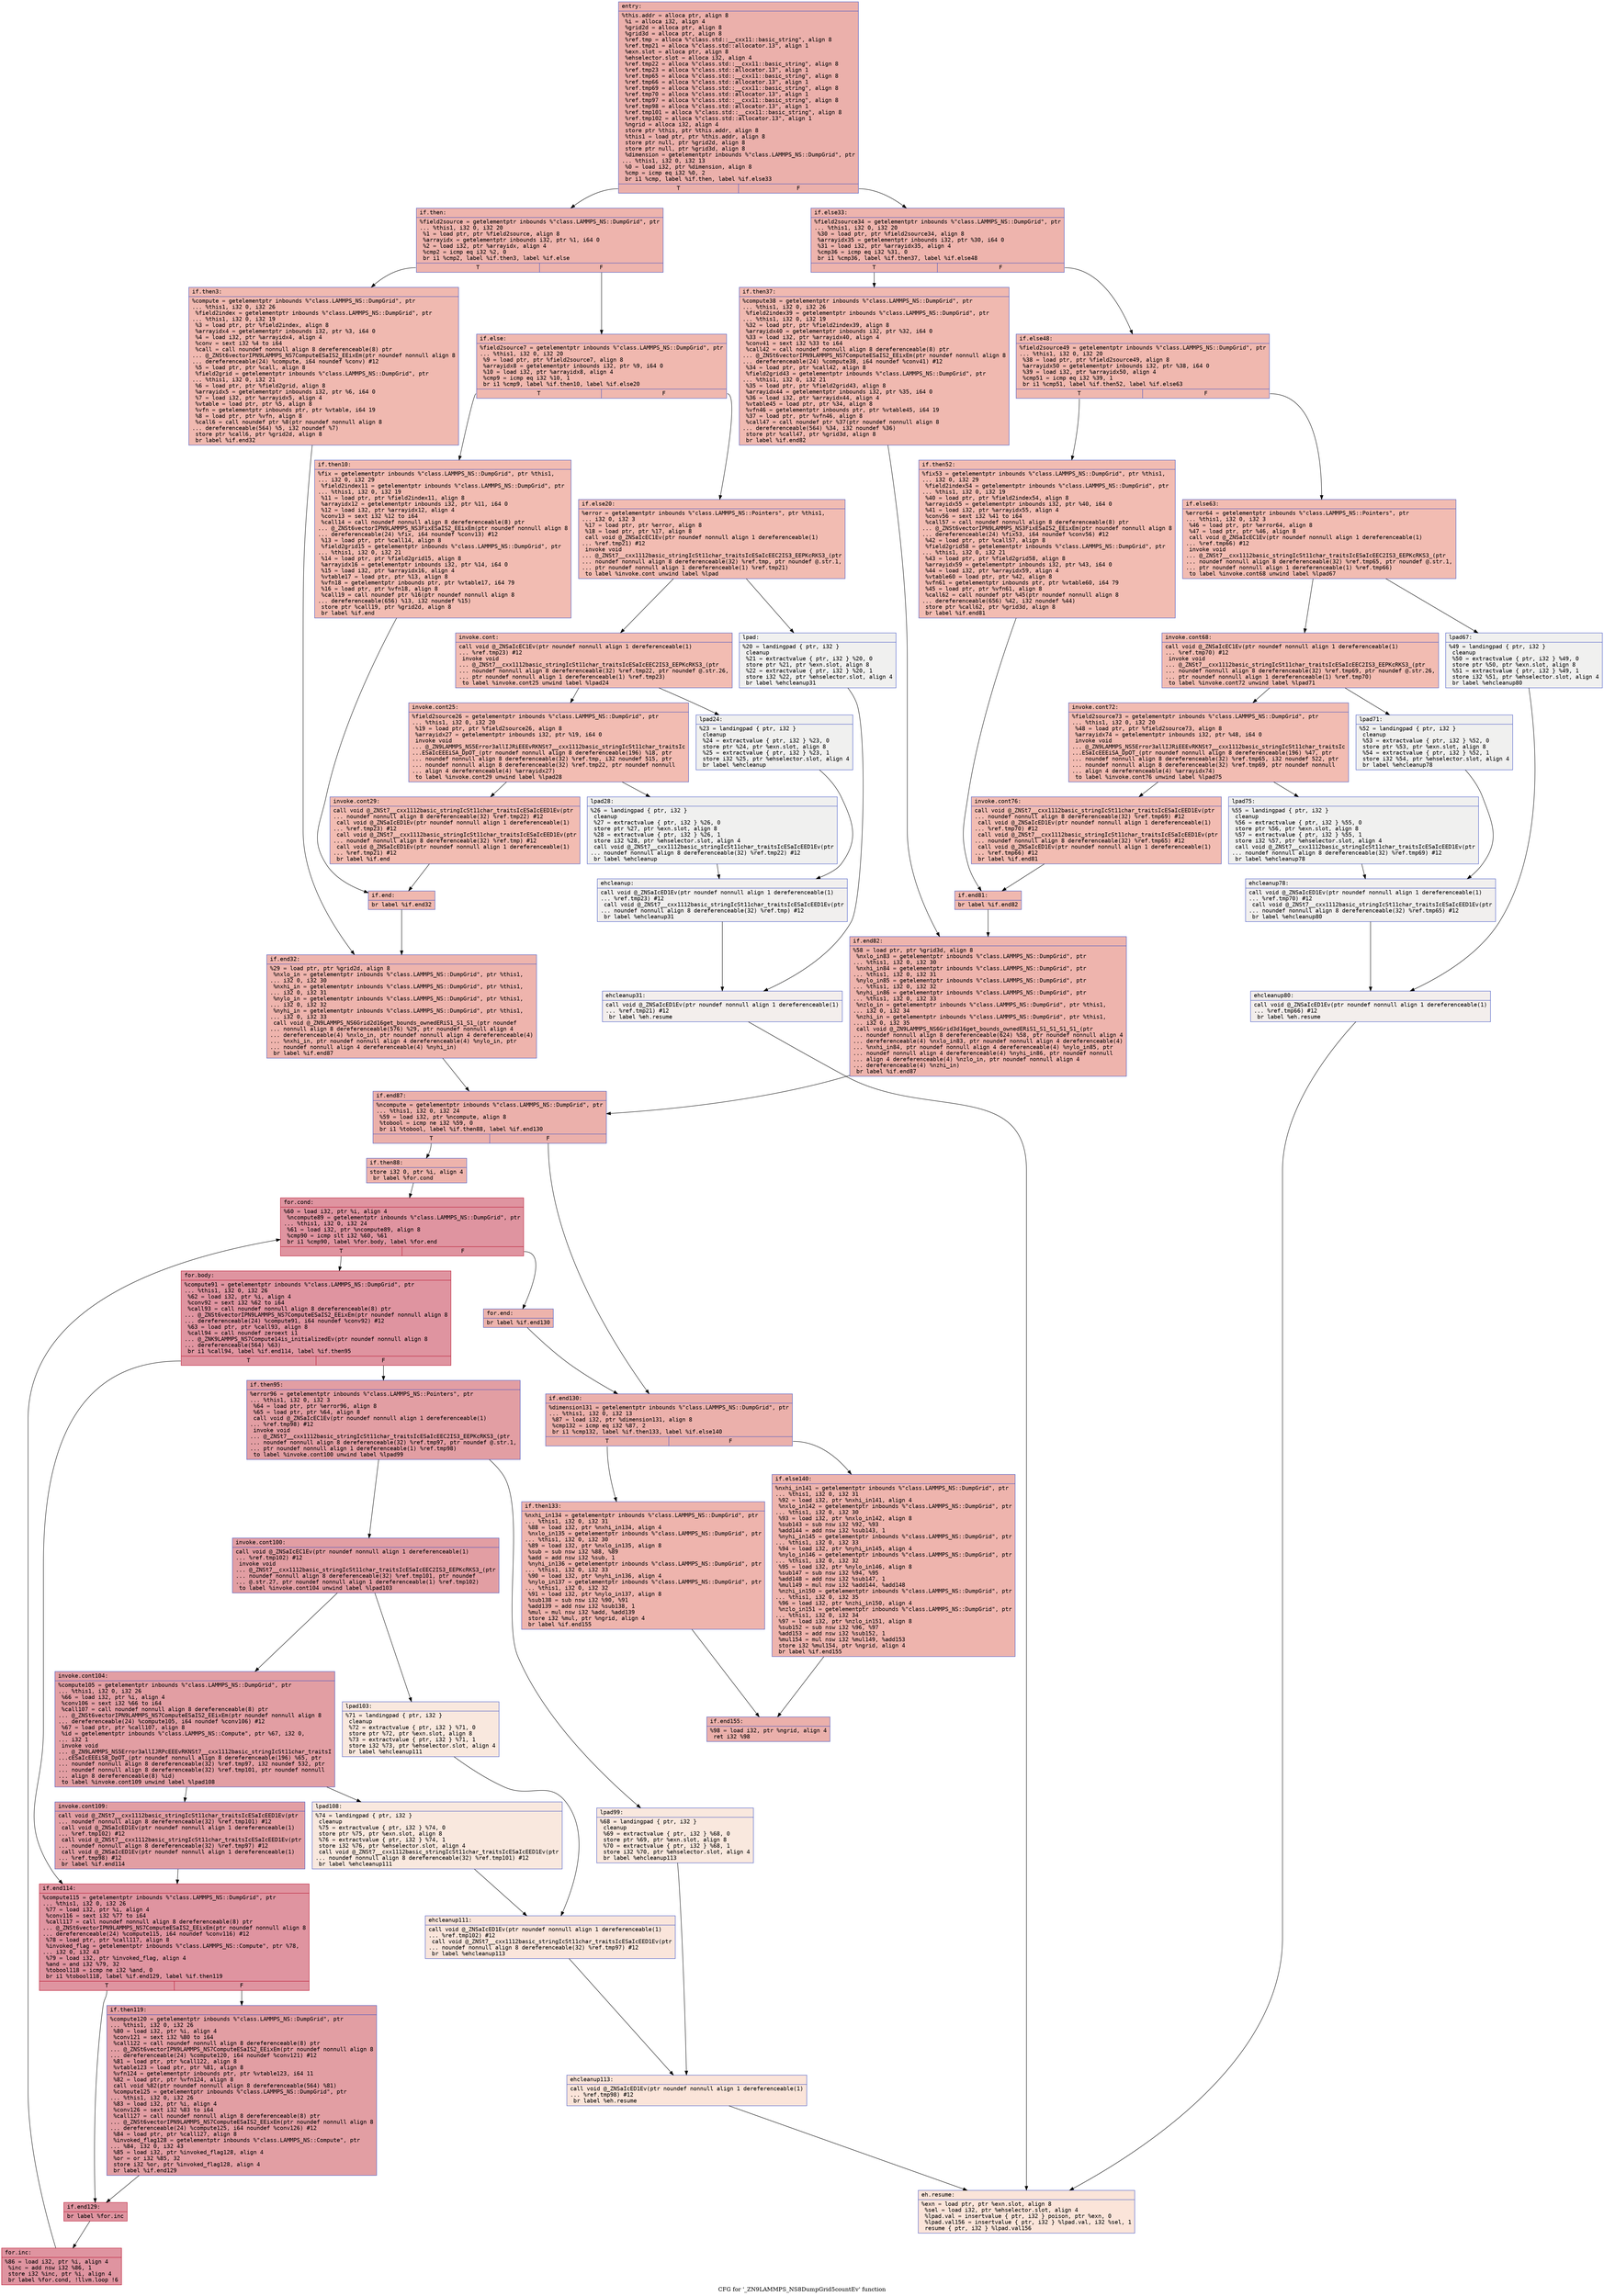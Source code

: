 digraph "CFG for '_ZN9LAMMPS_NS8DumpGrid5countEv' function" {
	label="CFG for '_ZN9LAMMPS_NS8DumpGrid5countEv' function";

	Node0x557f62caf410 [shape=record,color="#3d50c3ff", style=filled, fillcolor="#d24b4070" fontname="Courier",label="{entry:\l|  %this.addr = alloca ptr, align 8\l  %i = alloca i32, align 4\l  %grid2d = alloca ptr, align 8\l  %grid3d = alloca ptr, align 8\l  %ref.tmp = alloca %\"class.std::__cxx11::basic_string\", align 8\l  %ref.tmp21 = alloca %\"class.std::allocator.13\", align 1\l  %exn.slot = alloca ptr, align 8\l  %ehselector.slot = alloca i32, align 4\l  %ref.tmp22 = alloca %\"class.std::__cxx11::basic_string\", align 8\l  %ref.tmp23 = alloca %\"class.std::allocator.13\", align 1\l  %ref.tmp65 = alloca %\"class.std::__cxx11::basic_string\", align 8\l  %ref.tmp66 = alloca %\"class.std::allocator.13\", align 1\l  %ref.tmp69 = alloca %\"class.std::__cxx11::basic_string\", align 8\l  %ref.tmp70 = alloca %\"class.std::allocator.13\", align 1\l  %ref.tmp97 = alloca %\"class.std::__cxx11::basic_string\", align 8\l  %ref.tmp98 = alloca %\"class.std::allocator.13\", align 1\l  %ref.tmp101 = alloca %\"class.std::__cxx11::basic_string\", align 8\l  %ref.tmp102 = alloca %\"class.std::allocator.13\", align 1\l  %ngrid = alloca i32, align 4\l  store ptr %this, ptr %this.addr, align 8\l  %this1 = load ptr, ptr %this.addr, align 8\l  store ptr null, ptr %grid2d, align 8\l  store ptr null, ptr %grid3d, align 8\l  %dimension = getelementptr inbounds %\"class.LAMMPS_NS::DumpGrid\", ptr\l... %this1, i32 0, i32 13\l  %0 = load i32, ptr %dimension, align 8\l  %cmp = icmp eq i32 %0, 2\l  br i1 %cmp, label %if.then, label %if.else33\l|{<s0>T|<s1>F}}"];
	Node0x557f62caf410:s0 -> Node0x557f62cb04e0[tooltip="entry -> if.then\nProbability 50.00%" ];
	Node0x557f62caf410:s1 -> Node0x557f62cafab0[tooltip="entry -> if.else33\nProbability 50.00%" ];
	Node0x557f62cb04e0 [shape=record,color="#3d50c3ff", style=filled, fillcolor="#d8564670" fontname="Courier",label="{if.then:\l|  %field2source = getelementptr inbounds %\"class.LAMMPS_NS::DumpGrid\", ptr\l... %this1, i32 0, i32 20\l  %1 = load ptr, ptr %field2source, align 8\l  %arrayidx = getelementptr inbounds i32, ptr %1, i64 0\l  %2 = load i32, ptr %arrayidx, align 4\l  %cmp2 = icmp eq i32 %2, 0\l  br i1 %cmp2, label %if.then3, label %if.else\l|{<s0>T|<s1>F}}"];
	Node0x557f62cb04e0:s0 -> Node0x557f62cb0b80[tooltip="if.then -> if.then3\nProbability 37.50%" ];
	Node0x557f62cb04e0:s1 -> Node0x557f62cb0c00[tooltip="if.then -> if.else\nProbability 62.50%" ];
	Node0x557f62cb0b80 [shape=record,color="#3d50c3ff", style=filled, fillcolor="#de614d70" fontname="Courier",label="{if.then3:\l|  %compute = getelementptr inbounds %\"class.LAMMPS_NS::DumpGrid\", ptr\l... %this1, i32 0, i32 26\l  %field2index = getelementptr inbounds %\"class.LAMMPS_NS::DumpGrid\", ptr\l... %this1, i32 0, i32 19\l  %3 = load ptr, ptr %field2index, align 8\l  %arrayidx4 = getelementptr inbounds i32, ptr %3, i64 0\l  %4 = load i32, ptr %arrayidx4, align 4\l  %conv = sext i32 %4 to i64\l  %call = call noundef nonnull align 8 dereferenceable(8) ptr\l... @_ZNSt6vectorIPN9LAMMPS_NS7ComputeESaIS2_EEixEm(ptr noundef nonnull align 8\l... dereferenceable(24) %compute, i64 noundef %conv) #12\l  %5 = load ptr, ptr %call, align 8\l  %field2grid = getelementptr inbounds %\"class.LAMMPS_NS::DumpGrid\", ptr\l... %this1, i32 0, i32 21\l  %6 = load ptr, ptr %field2grid, align 8\l  %arrayidx5 = getelementptr inbounds i32, ptr %6, i64 0\l  %7 = load i32, ptr %arrayidx5, align 4\l  %vtable = load ptr, ptr %5, align 8\l  %vfn = getelementptr inbounds ptr, ptr %vtable, i64 19\l  %8 = load ptr, ptr %vfn, align 8\l  %call6 = call noundef ptr %8(ptr noundef nonnull align 8\l... dereferenceable(564) %5, i32 noundef %7)\l  store ptr %call6, ptr %grid2d, align 8\l  br label %if.end32\l}"];
	Node0x557f62cb0b80 -> Node0x557f62cb19b0[tooltip="if.then3 -> if.end32\nProbability 100.00%" ];
	Node0x557f62cb0c00 [shape=record,color="#3d50c3ff", style=filled, fillcolor="#dc5d4a70" fontname="Courier",label="{if.else:\l|  %field2source7 = getelementptr inbounds %\"class.LAMMPS_NS::DumpGrid\", ptr\l... %this1, i32 0, i32 20\l  %9 = load ptr, ptr %field2source7, align 8\l  %arrayidx8 = getelementptr inbounds i32, ptr %9, i64 0\l  %10 = load i32, ptr %arrayidx8, align 4\l  %cmp9 = icmp eq i32 %10, 1\l  br i1 %cmp9, label %if.then10, label %if.else20\l|{<s0>T|<s1>F}}"];
	Node0x557f62cb0c00:s0 -> Node0x557f62cb1df0[tooltip="if.else -> if.then10\nProbability 50.00%" ];
	Node0x557f62cb0c00:s1 -> Node0x557f62cb1e70[tooltip="if.else -> if.else20\nProbability 50.00%" ];
	Node0x557f62cb1df0 [shape=record,color="#3d50c3ff", style=filled, fillcolor="#e1675170" fontname="Courier",label="{if.then10:\l|  %fix = getelementptr inbounds %\"class.LAMMPS_NS::DumpGrid\", ptr %this1,\l... i32 0, i32 29\l  %field2index11 = getelementptr inbounds %\"class.LAMMPS_NS::DumpGrid\", ptr\l... %this1, i32 0, i32 19\l  %11 = load ptr, ptr %field2index11, align 8\l  %arrayidx12 = getelementptr inbounds i32, ptr %11, i64 0\l  %12 = load i32, ptr %arrayidx12, align 4\l  %conv13 = sext i32 %12 to i64\l  %call14 = call noundef nonnull align 8 dereferenceable(8) ptr\l... @_ZNSt6vectorIPN9LAMMPS_NS3FixESaIS2_EEixEm(ptr noundef nonnull align 8\l... dereferenceable(24) %fix, i64 noundef %conv13) #12\l  %13 = load ptr, ptr %call14, align 8\l  %field2grid15 = getelementptr inbounds %\"class.LAMMPS_NS::DumpGrid\", ptr\l... %this1, i32 0, i32 21\l  %14 = load ptr, ptr %field2grid15, align 8\l  %arrayidx16 = getelementptr inbounds i32, ptr %14, i64 0\l  %15 = load i32, ptr %arrayidx16, align 4\l  %vtable17 = load ptr, ptr %13, align 8\l  %vfn18 = getelementptr inbounds ptr, ptr %vtable17, i64 79\l  %16 = load ptr, ptr %vfn18, align 8\l  %call19 = call noundef ptr %16(ptr noundef nonnull align 8\l... dereferenceable(656) %13, i32 noundef %15)\l  store ptr %call19, ptr %grid2d, align 8\l  br label %if.end\l}"];
	Node0x557f62cb1df0 -> Node0x557f62cb2e50[tooltip="if.then10 -> if.end\nProbability 100.00%" ];
	Node0x557f62cb1e70 [shape=record,color="#3d50c3ff", style=filled, fillcolor="#e1675170" fontname="Courier",label="{if.else20:\l|  %error = getelementptr inbounds %\"class.LAMMPS_NS::Pointers\", ptr %this1,\l... i32 0, i32 3\l  %17 = load ptr, ptr %error, align 8\l  %18 = load ptr, ptr %17, align 8\l  call void @_ZNSaIcEC1Ev(ptr noundef nonnull align 1 dereferenceable(1)\l... %ref.tmp21) #12\l  invoke void\l... @_ZNSt7__cxx1112basic_stringIcSt11char_traitsIcESaIcEEC2IS3_EEPKcRKS3_(ptr\l... noundef nonnull align 8 dereferenceable(32) %ref.tmp, ptr noundef @.str.1,\l... ptr noundef nonnull align 1 dereferenceable(1) %ref.tmp21)\l          to label %invoke.cont unwind label %lpad\l}"];
	Node0x557f62cb1e70 -> Node0x557f62cb3290[tooltip="if.else20 -> invoke.cont\nProbability 100.00%" ];
	Node0x557f62cb1e70 -> Node0x557f62cb32e0[tooltip="if.else20 -> lpad\nProbability 0.00%" ];
	Node0x557f62cb3290 [shape=record,color="#3d50c3ff", style=filled, fillcolor="#e1675170" fontname="Courier",label="{invoke.cont:\l|  call void @_ZNSaIcEC1Ev(ptr noundef nonnull align 1 dereferenceable(1)\l... %ref.tmp23) #12\l  invoke void\l... @_ZNSt7__cxx1112basic_stringIcSt11char_traitsIcESaIcEEC2IS3_EEPKcRKS3_(ptr\l... noundef nonnull align 8 dereferenceable(32) %ref.tmp22, ptr noundef @.str.26,\l... ptr noundef nonnull align 1 dereferenceable(1) %ref.tmp23)\l          to label %invoke.cont25 unwind label %lpad24\l}"];
	Node0x557f62cb3290 -> Node0x557f62cb3600[tooltip="invoke.cont -> invoke.cont25\nProbability 100.00%" ];
	Node0x557f62cb3290 -> Node0x557f62cb3650[tooltip="invoke.cont -> lpad24\nProbability 0.00%" ];
	Node0x557f62cb3600 [shape=record,color="#3d50c3ff", style=filled, fillcolor="#e1675170" fontname="Courier",label="{invoke.cont25:\l|  %field2source26 = getelementptr inbounds %\"class.LAMMPS_NS::DumpGrid\", ptr\l... %this1, i32 0, i32 20\l  %19 = load ptr, ptr %field2source26, align 8\l  %arrayidx27 = getelementptr inbounds i32, ptr %19, i64 0\l  invoke void\l... @_ZN9LAMMPS_NS5Error3allIJRiEEEvRKNSt7__cxx1112basic_stringIcSt11char_traitsIc\l...ESaIcEEEiSA_DpOT_(ptr noundef nonnull align 8 dereferenceable(196) %18, ptr\l... noundef nonnull align 8 dereferenceable(32) %ref.tmp, i32 noundef 515, ptr\l... noundef nonnull align 8 dereferenceable(32) %ref.tmp22, ptr noundef nonnull\l... align 4 dereferenceable(4) %arrayidx27)\l          to label %invoke.cont29 unwind label %lpad28\l}"];
	Node0x557f62cb3600 -> Node0x557f62cb35b0[tooltip="invoke.cont25 -> invoke.cont29\nProbability 100.00%" ];
	Node0x557f62cb3600 -> Node0x557f62cb3b60[tooltip="invoke.cont25 -> lpad28\nProbability 0.00%" ];
	Node0x557f62cb35b0 [shape=record,color="#3d50c3ff", style=filled, fillcolor="#e1675170" fontname="Courier",label="{invoke.cont29:\l|  call void @_ZNSt7__cxx1112basic_stringIcSt11char_traitsIcESaIcEED1Ev(ptr\l... noundef nonnull align 8 dereferenceable(32) %ref.tmp22) #12\l  call void @_ZNSaIcED1Ev(ptr noundef nonnull align 1 dereferenceable(1)\l... %ref.tmp23) #12\l  call void @_ZNSt7__cxx1112basic_stringIcSt11char_traitsIcESaIcEED1Ev(ptr\l... noundef nonnull align 8 dereferenceable(32) %ref.tmp) #12\l  call void @_ZNSaIcED1Ev(ptr noundef nonnull align 1 dereferenceable(1)\l... %ref.tmp21) #12\l  br label %if.end\l}"];
	Node0x557f62cb35b0 -> Node0x557f62cb2e50[tooltip="invoke.cont29 -> if.end\nProbability 100.00%" ];
	Node0x557f62cb32e0 [shape=record,color="#3d50c3ff", style=filled, fillcolor="#dedcdb70" fontname="Courier",label="{lpad:\l|  %20 = landingpad \{ ptr, i32 \}\l          cleanup\l  %21 = extractvalue \{ ptr, i32 \} %20, 0\l  store ptr %21, ptr %exn.slot, align 8\l  %22 = extractvalue \{ ptr, i32 \} %20, 1\l  store i32 %22, ptr %ehselector.slot, align 4\l  br label %ehcleanup31\l}"];
	Node0x557f62cb32e0 -> Node0x557f62cb44a0[tooltip="lpad -> ehcleanup31\nProbability 100.00%" ];
	Node0x557f62cb3650 [shape=record,color="#3d50c3ff", style=filled, fillcolor="#dedcdb70" fontname="Courier",label="{lpad24:\l|  %23 = landingpad \{ ptr, i32 \}\l          cleanup\l  %24 = extractvalue \{ ptr, i32 \} %23, 0\l  store ptr %24, ptr %exn.slot, align 8\l  %25 = extractvalue \{ ptr, i32 \} %23, 1\l  store i32 %25, ptr %ehselector.slot, align 4\l  br label %ehcleanup\l}"];
	Node0x557f62cb3650 -> Node0x557f62cb47a0[tooltip="lpad24 -> ehcleanup\nProbability 100.00%" ];
	Node0x557f62cb3b60 [shape=record,color="#3d50c3ff", style=filled, fillcolor="#dedcdb70" fontname="Courier",label="{lpad28:\l|  %26 = landingpad \{ ptr, i32 \}\l          cleanup\l  %27 = extractvalue \{ ptr, i32 \} %26, 0\l  store ptr %27, ptr %exn.slot, align 8\l  %28 = extractvalue \{ ptr, i32 \} %26, 1\l  store i32 %28, ptr %ehselector.slot, align 4\l  call void @_ZNSt7__cxx1112basic_stringIcSt11char_traitsIcESaIcEED1Ev(ptr\l... noundef nonnull align 8 dereferenceable(32) %ref.tmp22) #12\l  br label %ehcleanup\l}"];
	Node0x557f62cb3b60 -> Node0x557f62cb47a0[tooltip="lpad28 -> ehcleanup\nProbability 100.00%" ];
	Node0x557f62cb47a0 [shape=record,color="#3d50c3ff", style=filled, fillcolor="#e0dbd870" fontname="Courier",label="{ehcleanup:\l|  call void @_ZNSaIcED1Ev(ptr noundef nonnull align 1 dereferenceable(1)\l... %ref.tmp23) #12\l  call void @_ZNSt7__cxx1112basic_stringIcSt11char_traitsIcESaIcEED1Ev(ptr\l... noundef nonnull align 8 dereferenceable(32) %ref.tmp) #12\l  br label %ehcleanup31\l}"];
	Node0x557f62cb47a0 -> Node0x557f62cb44a0[tooltip="ehcleanup -> ehcleanup31\nProbability 100.00%" ];
	Node0x557f62cb44a0 [shape=record,color="#3d50c3ff", style=filled, fillcolor="#e3d9d370" fontname="Courier",label="{ehcleanup31:\l|  call void @_ZNSaIcED1Ev(ptr noundef nonnull align 1 dereferenceable(1)\l... %ref.tmp21) #12\l  br label %eh.resume\l}"];
	Node0x557f62cb44a0 -> Node0x557f62cb50b0[tooltip="ehcleanup31 -> eh.resume\nProbability 100.00%" ];
	Node0x557f62cb2e50 [shape=record,color="#3d50c3ff", style=filled, fillcolor="#dc5d4a70" fontname="Courier",label="{if.end:\l|  br label %if.end32\l}"];
	Node0x557f62cb2e50 -> Node0x557f62cb19b0[tooltip="if.end -> if.end32\nProbability 100.00%" ];
	Node0x557f62cb19b0 [shape=record,color="#3d50c3ff", style=filled, fillcolor="#d8564670" fontname="Courier",label="{if.end32:\l|  %29 = load ptr, ptr %grid2d, align 8\l  %nxlo_in = getelementptr inbounds %\"class.LAMMPS_NS::DumpGrid\", ptr %this1,\l... i32 0, i32 30\l  %nxhi_in = getelementptr inbounds %\"class.LAMMPS_NS::DumpGrid\", ptr %this1,\l... i32 0, i32 31\l  %nylo_in = getelementptr inbounds %\"class.LAMMPS_NS::DumpGrid\", ptr %this1,\l... i32 0, i32 32\l  %nyhi_in = getelementptr inbounds %\"class.LAMMPS_NS::DumpGrid\", ptr %this1,\l... i32 0, i32 33\l  call void @_ZN9LAMMPS_NS6Grid2d16get_bounds_ownedERiS1_S1_S1_(ptr noundef\l... nonnull align 8 dereferenceable(576) %29, ptr noundef nonnull align 4\l... dereferenceable(4) %nxlo_in, ptr noundef nonnull align 4 dereferenceable(4)\l... %nxhi_in, ptr noundef nonnull align 4 dereferenceable(4) %nylo_in, ptr\l... noundef nonnull align 4 dereferenceable(4) %nyhi_in)\l  br label %if.end87\l}"];
	Node0x557f62cb19b0 -> Node0x557f62cb58b0[tooltip="if.end32 -> if.end87\nProbability 100.00%" ];
	Node0x557f62cafab0 [shape=record,color="#3d50c3ff", style=filled, fillcolor="#d8564670" fontname="Courier",label="{if.else33:\l|  %field2source34 = getelementptr inbounds %\"class.LAMMPS_NS::DumpGrid\", ptr\l... %this1, i32 0, i32 20\l  %30 = load ptr, ptr %field2source34, align 8\l  %arrayidx35 = getelementptr inbounds i32, ptr %30, i64 0\l  %31 = load i32, ptr %arrayidx35, align 4\l  %cmp36 = icmp eq i32 %31, 0\l  br i1 %cmp36, label %if.then37, label %if.else48\l|{<s0>T|<s1>F}}"];
	Node0x557f62cafab0:s0 -> Node0x557f62cb5cc0[tooltip="if.else33 -> if.then37\nProbability 37.50%" ];
	Node0x557f62cafab0:s1 -> Node0x557f62cb5d40[tooltip="if.else33 -> if.else48\nProbability 62.50%" ];
	Node0x557f62cb5cc0 [shape=record,color="#3d50c3ff", style=filled, fillcolor="#de614d70" fontname="Courier",label="{if.then37:\l|  %compute38 = getelementptr inbounds %\"class.LAMMPS_NS::DumpGrid\", ptr\l... %this1, i32 0, i32 26\l  %field2index39 = getelementptr inbounds %\"class.LAMMPS_NS::DumpGrid\", ptr\l... %this1, i32 0, i32 19\l  %32 = load ptr, ptr %field2index39, align 8\l  %arrayidx40 = getelementptr inbounds i32, ptr %32, i64 0\l  %33 = load i32, ptr %arrayidx40, align 4\l  %conv41 = sext i32 %33 to i64\l  %call42 = call noundef nonnull align 8 dereferenceable(8) ptr\l... @_ZNSt6vectorIPN9LAMMPS_NS7ComputeESaIS2_EEixEm(ptr noundef nonnull align 8\l... dereferenceable(24) %compute38, i64 noundef %conv41) #12\l  %34 = load ptr, ptr %call42, align 8\l  %field2grid43 = getelementptr inbounds %\"class.LAMMPS_NS::DumpGrid\", ptr\l... %this1, i32 0, i32 21\l  %35 = load ptr, ptr %field2grid43, align 8\l  %arrayidx44 = getelementptr inbounds i32, ptr %35, i64 0\l  %36 = load i32, ptr %arrayidx44, align 4\l  %vtable45 = load ptr, ptr %34, align 8\l  %vfn46 = getelementptr inbounds ptr, ptr %vtable45, i64 19\l  %37 = load ptr, ptr %vfn46, align 8\l  %call47 = call noundef ptr %37(ptr noundef nonnull align 8\l... dereferenceable(564) %34, i32 noundef %36)\l  store ptr %call47, ptr %grid3d, align 8\l  br label %if.end82\l}"];
	Node0x557f62cb5cc0 -> Node0x557f62cb6b00[tooltip="if.then37 -> if.end82\nProbability 100.00%" ];
	Node0x557f62cb5d40 [shape=record,color="#3d50c3ff", style=filled, fillcolor="#dc5d4a70" fontname="Courier",label="{if.else48:\l|  %field2source49 = getelementptr inbounds %\"class.LAMMPS_NS::DumpGrid\", ptr\l... %this1, i32 0, i32 20\l  %38 = load ptr, ptr %field2source49, align 8\l  %arrayidx50 = getelementptr inbounds i32, ptr %38, i64 0\l  %39 = load i32, ptr %arrayidx50, align 4\l  %cmp51 = icmp eq i32 %39, 1\l  br i1 %cmp51, label %if.then52, label %if.else63\l|{<s0>T|<s1>F}}"];
	Node0x557f62cb5d40:s0 -> Node0x557f62cb6f40[tooltip="if.else48 -> if.then52\nProbability 50.00%" ];
	Node0x557f62cb5d40:s1 -> Node0x557f62cb6fc0[tooltip="if.else48 -> if.else63\nProbability 50.00%" ];
	Node0x557f62cb6f40 [shape=record,color="#3d50c3ff", style=filled, fillcolor="#e1675170" fontname="Courier",label="{if.then52:\l|  %fix53 = getelementptr inbounds %\"class.LAMMPS_NS::DumpGrid\", ptr %this1,\l... i32 0, i32 29\l  %field2index54 = getelementptr inbounds %\"class.LAMMPS_NS::DumpGrid\", ptr\l... %this1, i32 0, i32 19\l  %40 = load ptr, ptr %field2index54, align 8\l  %arrayidx55 = getelementptr inbounds i32, ptr %40, i64 0\l  %41 = load i32, ptr %arrayidx55, align 4\l  %conv56 = sext i32 %41 to i64\l  %call57 = call noundef nonnull align 8 dereferenceable(8) ptr\l... @_ZNSt6vectorIPN9LAMMPS_NS3FixESaIS2_EEixEm(ptr noundef nonnull align 8\l... dereferenceable(24) %fix53, i64 noundef %conv56) #12\l  %42 = load ptr, ptr %call57, align 8\l  %field2grid58 = getelementptr inbounds %\"class.LAMMPS_NS::DumpGrid\", ptr\l... %this1, i32 0, i32 21\l  %43 = load ptr, ptr %field2grid58, align 8\l  %arrayidx59 = getelementptr inbounds i32, ptr %43, i64 0\l  %44 = load i32, ptr %arrayidx59, align 4\l  %vtable60 = load ptr, ptr %42, align 8\l  %vfn61 = getelementptr inbounds ptr, ptr %vtable60, i64 79\l  %45 = load ptr, ptr %vfn61, align 8\l  %call62 = call noundef ptr %45(ptr noundef nonnull align 8\l... dereferenceable(656) %42, i32 noundef %44)\l  store ptr %call62, ptr %grid3d, align 8\l  br label %if.end81\l}"];
	Node0x557f62cb6f40 -> Node0x557f62cb83f0[tooltip="if.then52 -> if.end81\nProbability 100.00%" ];
	Node0x557f62cb6fc0 [shape=record,color="#3d50c3ff", style=filled, fillcolor="#e1675170" fontname="Courier",label="{if.else63:\l|  %error64 = getelementptr inbounds %\"class.LAMMPS_NS::Pointers\", ptr\l... %this1, i32 0, i32 3\l  %46 = load ptr, ptr %error64, align 8\l  %47 = load ptr, ptr %46, align 8\l  call void @_ZNSaIcEC1Ev(ptr noundef nonnull align 1 dereferenceable(1)\l... %ref.tmp66) #12\l  invoke void\l... @_ZNSt7__cxx1112basic_stringIcSt11char_traitsIcESaIcEEC2IS3_EEPKcRKS3_(ptr\l... noundef nonnull align 8 dereferenceable(32) %ref.tmp65, ptr noundef @.str.1,\l... ptr noundef nonnull align 1 dereferenceable(1) %ref.tmp66)\l          to label %invoke.cont68 unwind label %lpad67\l}"];
	Node0x557f62cb6fc0 -> Node0x557f62cb9030[tooltip="if.else63 -> invoke.cont68\nProbability 100.00%" ];
	Node0x557f62cb6fc0 -> Node0x557f62cb90b0[tooltip="if.else63 -> lpad67\nProbability 0.00%" ];
	Node0x557f62cb9030 [shape=record,color="#3d50c3ff", style=filled, fillcolor="#e1675170" fontname="Courier",label="{invoke.cont68:\l|  call void @_ZNSaIcEC1Ev(ptr noundef nonnull align 1 dereferenceable(1)\l... %ref.tmp70) #12\l  invoke void\l... @_ZNSt7__cxx1112basic_stringIcSt11char_traitsIcESaIcEEC2IS3_EEPKcRKS3_(ptr\l... noundef nonnull align 8 dereferenceable(32) %ref.tmp69, ptr noundef @.str.26,\l... ptr noundef nonnull align 1 dereferenceable(1) %ref.tmp70)\l          to label %invoke.cont72 unwind label %lpad71\l}"];
	Node0x557f62cb9030 -> Node0x557f62cb9430[tooltip="invoke.cont68 -> invoke.cont72\nProbability 100.00%" ];
	Node0x557f62cb9030 -> Node0x557f62cb9480[tooltip="invoke.cont68 -> lpad71\nProbability 0.00%" ];
	Node0x557f62cb9430 [shape=record,color="#3d50c3ff", style=filled, fillcolor="#e1675170" fontname="Courier",label="{invoke.cont72:\l|  %field2source73 = getelementptr inbounds %\"class.LAMMPS_NS::DumpGrid\", ptr\l... %this1, i32 0, i32 20\l  %48 = load ptr, ptr %field2source73, align 8\l  %arrayidx74 = getelementptr inbounds i32, ptr %48, i64 0\l  invoke void\l... @_ZN9LAMMPS_NS5Error3allIJRiEEEvRKNSt7__cxx1112basic_stringIcSt11char_traitsIc\l...ESaIcEEEiSA_DpOT_(ptr noundef nonnull align 8 dereferenceable(196) %47, ptr\l... noundef nonnull align 8 dereferenceable(32) %ref.tmp65, i32 noundef 522, ptr\l... noundef nonnull align 8 dereferenceable(32) %ref.tmp69, ptr noundef nonnull\l... align 4 dereferenceable(4) %arrayidx74)\l          to label %invoke.cont76 unwind label %lpad75\l}"];
	Node0x557f62cb9430 -> Node0x557f62cb93e0[tooltip="invoke.cont72 -> invoke.cont76\nProbability 100.00%" ];
	Node0x557f62cb9430 -> Node0x557f62cb99f0[tooltip="invoke.cont72 -> lpad75\nProbability 0.00%" ];
	Node0x557f62cb93e0 [shape=record,color="#3d50c3ff", style=filled, fillcolor="#e1675170" fontname="Courier",label="{invoke.cont76:\l|  call void @_ZNSt7__cxx1112basic_stringIcSt11char_traitsIcESaIcEED1Ev(ptr\l... noundef nonnull align 8 dereferenceable(32) %ref.tmp69) #12\l  call void @_ZNSaIcED1Ev(ptr noundef nonnull align 1 dereferenceable(1)\l... %ref.tmp70) #12\l  call void @_ZNSt7__cxx1112basic_stringIcSt11char_traitsIcESaIcEED1Ev(ptr\l... noundef nonnull align 8 dereferenceable(32) %ref.tmp65) #12\l  call void @_ZNSaIcED1Ev(ptr noundef nonnull align 1 dereferenceable(1)\l... %ref.tmp66) #12\l  br label %if.end81\l}"];
	Node0x557f62cb93e0 -> Node0x557f62cb83f0[tooltip="invoke.cont76 -> if.end81\nProbability 100.00%" ];
	Node0x557f62cb90b0 [shape=record,color="#3d50c3ff", style=filled, fillcolor="#dedcdb70" fontname="Courier",label="{lpad67:\l|  %49 = landingpad \{ ptr, i32 \}\l          cleanup\l  %50 = extractvalue \{ ptr, i32 \} %49, 0\l  store ptr %50, ptr %exn.slot, align 8\l  %51 = extractvalue \{ ptr, i32 \} %49, 1\l  store i32 %51, ptr %ehselector.slot, align 4\l  br label %ehcleanup80\l}"];
	Node0x557f62cb90b0 -> Node0x557f62cba390[tooltip="lpad67 -> ehcleanup80\nProbability 100.00%" ];
	Node0x557f62cb9480 [shape=record,color="#3d50c3ff", style=filled, fillcolor="#dedcdb70" fontname="Courier",label="{lpad71:\l|  %52 = landingpad \{ ptr, i32 \}\l          cleanup\l  %53 = extractvalue \{ ptr, i32 \} %52, 0\l  store ptr %53, ptr %exn.slot, align 8\l  %54 = extractvalue \{ ptr, i32 \} %52, 1\l  store i32 %54, ptr %ehselector.slot, align 4\l  br label %ehcleanup78\l}"];
	Node0x557f62cb9480 -> Node0x557f62cba690[tooltip="lpad71 -> ehcleanup78\nProbability 100.00%" ];
	Node0x557f62cb99f0 [shape=record,color="#3d50c3ff", style=filled, fillcolor="#dedcdb70" fontname="Courier",label="{lpad75:\l|  %55 = landingpad \{ ptr, i32 \}\l          cleanup\l  %56 = extractvalue \{ ptr, i32 \} %55, 0\l  store ptr %56, ptr %exn.slot, align 8\l  %57 = extractvalue \{ ptr, i32 \} %55, 1\l  store i32 %57, ptr %ehselector.slot, align 4\l  call void @_ZNSt7__cxx1112basic_stringIcSt11char_traitsIcESaIcEED1Ev(ptr\l... noundef nonnull align 8 dereferenceable(32) %ref.tmp69) #12\l  br label %ehcleanup78\l}"];
	Node0x557f62cb99f0 -> Node0x557f62cba690[tooltip="lpad75 -> ehcleanup78\nProbability 100.00%" ];
	Node0x557f62cba690 [shape=record,color="#3d50c3ff", style=filled, fillcolor="#e0dbd870" fontname="Courier",label="{ehcleanup78:\l|  call void @_ZNSaIcED1Ev(ptr noundef nonnull align 1 dereferenceable(1)\l... %ref.tmp70) #12\l  call void @_ZNSt7__cxx1112basic_stringIcSt11char_traitsIcESaIcEED1Ev(ptr\l... noundef nonnull align 8 dereferenceable(32) %ref.tmp65) #12\l  br label %ehcleanup80\l}"];
	Node0x557f62cba690 -> Node0x557f62cba390[tooltip="ehcleanup78 -> ehcleanup80\nProbability 100.00%" ];
	Node0x557f62cba390 [shape=record,color="#3d50c3ff", style=filled, fillcolor="#e3d9d370" fontname="Courier",label="{ehcleanup80:\l|  call void @_ZNSaIcED1Ev(ptr noundef nonnull align 1 dereferenceable(1)\l... %ref.tmp66) #12\l  br label %eh.resume\l}"];
	Node0x557f62cba390 -> Node0x557f62cb50b0[tooltip="ehcleanup80 -> eh.resume\nProbability 100.00%" ];
	Node0x557f62cb83f0 [shape=record,color="#3d50c3ff", style=filled, fillcolor="#dc5d4a70" fontname="Courier",label="{if.end81:\l|  br label %if.end82\l}"];
	Node0x557f62cb83f0 -> Node0x557f62cb6b00[tooltip="if.end81 -> if.end82\nProbability 100.00%" ];
	Node0x557f62cb6b00 [shape=record,color="#3d50c3ff", style=filled, fillcolor="#d8564670" fontname="Courier",label="{if.end82:\l|  %58 = load ptr, ptr %grid3d, align 8\l  %nxlo_in83 = getelementptr inbounds %\"class.LAMMPS_NS::DumpGrid\", ptr\l... %this1, i32 0, i32 30\l  %nxhi_in84 = getelementptr inbounds %\"class.LAMMPS_NS::DumpGrid\", ptr\l... %this1, i32 0, i32 31\l  %nylo_in85 = getelementptr inbounds %\"class.LAMMPS_NS::DumpGrid\", ptr\l... %this1, i32 0, i32 32\l  %nyhi_in86 = getelementptr inbounds %\"class.LAMMPS_NS::DumpGrid\", ptr\l... %this1, i32 0, i32 33\l  %nzlo_in = getelementptr inbounds %\"class.LAMMPS_NS::DumpGrid\", ptr %this1,\l... i32 0, i32 34\l  %nzhi_in = getelementptr inbounds %\"class.LAMMPS_NS::DumpGrid\", ptr %this1,\l... i32 0, i32 35\l  call void @_ZN9LAMMPS_NS6Grid3d16get_bounds_ownedERiS1_S1_S1_S1_S1_(ptr\l... noundef nonnull align 8 dereferenceable(624) %58, ptr noundef nonnull align 4\l... dereferenceable(4) %nxlo_in83, ptr noundef nonnull align 4 dereferenceable(4)\l... %nxhi_in84, ptr noundef nonnull align 4 dereferenceable(4) %nylo_in85, ptr\l... noundef nonnull align 4 dereferenceable(4) %nyhi_in86, ptr noundef nonnull\l... align 4 dereferenceable(4) %nzlo_in, ptr noundef nonnull align 4\l... dereferenceable(4) %nzhi_in)\l  br label %if.end87\l}"];
	Node0x557f62cb6b00 -> Node0x557f62cb58b0[tooltip="if.end82 -> if.end87\nProbability 100.00%" ];
	Node0x557f62cb58b0 [shape=record,color="#3d50c3ff", style=filled, fillcolor="#d24b4070" fontname="Courier",label="{if.end87:\l|  %ncompute = getelementptr inbounds %\"class.LAMMPS_NS::DumpGrid\", ptr\l... %this1, i32 0, i32 24\l  %59 = load i32, ptr %ncompute, align 8\l  %tobool = icmp ne i32 %59, 0\l  br i1 %tobool, label %if.then88, label %if.end130\l|{<s0>T|<s1>F}}"];
	Node0x557f62cb58b0:s0 -> Node0x557f62cbb630[tooltip="if.end87 -> if.then88\nProbability 62.50%" ];
	Node0x557f62cb58b0:s1 -> Node0x557f62cbbbe0[tooltip="if.end87 -> if.end130\nProbability 37.50%" ];
	Node0x557f62cbb630 [shape=record,color="#3d50c3ff", style=filled, fillcolor="#d6524470" fontname="Courier",label="{if.then88:\l|  store i32 0, ptr %i, align 4\l  br label %for.cond\l}"];
	Node0x557f62cbb630 -> Node0x557f62cbbdb0[tooltip="if.then88 -> for.cond\nProbability 100.00%" ];
	Node0x557f62cbbdb0 [shape=record,color="#b70d28ff", style=filled, fillcolor="#b70d2870" fontname="Courier",label="{for.cond:\l|  %60 = load i32, ptr %i, align 4\l  %ncompute89 = getelementptr inbounds %\"class.LAMMPS_NS::DumpGrid\", ptr\l... %this1, i32 0, i32 24\l  %61 = load i32, ptr %ncompute89, align 8\l  %cmp90 = icmp slt i32 %60, %61\l  br i1 %cmp90, label %for.body, label %for.end\l|{<s0>T|<s1>F}}"];
	Node0x557f62cbbdb0:s0 -> Node0x557f62cbc120[tooltip="for.cond -> for.body\nProbability 96.88%" ];
	Node0x557f62cbbdb0:s1 -> Node0x557f62cbc1a0[tooltip="for.cond -> for.end\nProbability 3.12%" ];
	Node0x557f62cbc120 [shape=record,color="#b70d28ff", style=filled, fillcolor="#b70d2870" fontname="Courier",label="{for.body:\l|  %compute91 = getelementptr inbounds %\"class.LAMMPS_NS::DumpGrid\", ptr\l... %this1, i32 0, i32 26\l  %62 = load i32, ptr %i, align 4\l  %conv92 = sext i32 %62 to i64\l  %call93 = call noundef nonnull align 8 dereferenceable(8) ptr\l... @_ZNSt6vectorIPN9LAMMPS_NS7ComputeESaIS2_EEixEm(ptr noundef nonnull align 8\l... dereferenceable(24) %compute91, i64 noundef %conv92) #12\l  %63 = load ptr, ptr %call93, align 8\l  %call94 = call noundef zeroext i1\l... @_ZNK9LAMMPS_NS7Compute14is_initializedEv(ptr noundef nonnull align 8\l... dereferenceable(564) %63)\l  br i1 %call94, label %if.end114, label %if.then95\l|{<s0>T|<s1>F}}"];
	Node0x557f62cbc120:s0 -> Node0x557f62cbc820[tooltip="for.body -> if.end114\nProbability 50.00%" ];
	Node0x557f62cbc120:s1 -> Node0x557f62cbc8a0[tooltip="for.body -> if.then95\nProbability 50.00%" ];
	Node0x557f62cbc8a0 [shape=record,color="#3d50c3ff", style=filled, fillcolor="#be242e70" fontname="Courier",label="{if.then95:\l|  %error96 = getelementptr inbounds %\"class.LAMMPS_NS::Pointers\", ptr\l... %this1, i32 0, i32 3\l  %64 = load ptr, ptr %error96, align 8\l  %65 = load ptr, ptr %64, align 8\l  call void @_ZNSaIcEC1Ev(ptr noundef nonnull align 1 dereferenceable(1)\l... %ref.tmp98) #12\l  invoke void\l... @_ZNSt7__cxx1112basic_stringIcSt11char_traitsIcESaIcEEC2IS3_EEPKcRKS3_(ptr\l... noundef nonnull align 8 dereferenceable(32) %ref.tmp97, ptr noundef @.str.1,\l... ptr noundef nonnull align 1 dereferenceable(1) %ref.tmp98)\l          to label %invoke.cont100 unwind label %lpad99\l}"];
	Node0x557f62cbc8a0 -> Node0x557f62cbcd90[tooltip="if.then95 -> invoke.cont100\nProbability 100.00%" ];
	Node0x557f62cbc8a0 -> Node0x557f62cbce10[tooltip="if.then95 -> lpad99\nProbability 0.00%" ];
	Node0x557f62cbcd90 [shape=record,color="#3d50c3ff", style=filled, fillcolor="#be242e70" fontname="Courier",label="{invoke.cont100:\l|  call void @_ZNSaIcEC1Ev(ptr noundef nonnull align 1 dereferenceable(1)\l... %ref.tmp102) #12\l  invoke void\l... @_ZNSt7__cxx1112basic_stringIcSt11char_traitsIcESaIcEEC2IS3_EEPKcRKS3_(ptr\l... noundef nonnull align 8 dereferenceable(32) %ref.tmp101, ptr noundef\l... @.str.27, ptr noundef nonnull align 1 dereferenceable(1) %ref.tmp102)\l          to label %invoke.cont104 unwind label %lpad103\l}"];
	Node0x557f62cbcd90 -> Node0x557f62cbd190[tooltip="invoke.cont100 -> invoke.cont104\nProbability 100.00%" ];
	Node0x557f62cbcd90 -> Node0x557f62cbd1e0[tooltip="invoke.cont100 -> lpad103\nProbability 0.00%" ];
	Node0x557f62cbd190 [shape=record,color="#3d50c3ff", style=filled, fillcolor="#be242e70" fontname="Courier",label="{invoke.cont104:\l|  %compute105 = getelementptr inbounds %\"class.LAMMPS_NS::DumpGrid\", ptr\l... %this1, i32 0, i32 26\l  %66 = load i32, ptr %i, align 4\l  %conv106 = sext i32 %66 to i64\l  %call107 = call noundef nonnull align 8 dereferenceable(8) ptr\l... @_ZNSt6vectorIPN9LAMMPS_NS7ComputeESaIS2_EEixEm(ptr noundef nonnull align 8\l... dereferenceable(24) %compute105, i64 noundef %conv106) #12\l  %67 = load ptr, ptr %call107, align 8\l  %id = getelementptr inbounds %\"class.LAMMPS_NS::Compute\", ptr %67, i32 0,\l... i32 1\l  invoke void\l... @_ZN9LAMMPS_NS5Error3allIJRPcEEEvRKNSt7__cxx1112basic_stringIcSt11char_traitsI\l...cESaIcEEEiSB_DpOT_(ptr noundef nonnull align 8 dereferenceable(196) %65, ptr\l... noundef nonnull align 8 dereferenceable(32) %ref.tmp97, i32 noundef 532, ptr\l... noundef nonnull align 8 dereferenceable(32) %ref.tmp101, ptr noundef nonnull\l... align 8 dereferenceable(8) %id)\l          to label %invoke.cont109 unwind label %lpad108\l}"];
	Node0x557f62cbd190 -> Node0x557f62cbd940[tooltip="invoke.cont104 -> invoke.cont109\nProbability 100.00%" ];
	Node0x557f62cbd190 -> Node0x557f62cbd9c0[tooltip="invoke.cont104 -> lpad108\nProbability 0.00%" ];
	Node0x557f62cbd940 [shape=record,color="#3d50c3ff", style=filled, fillcolor="#be242e70" fontname="Courier",label="{invoke.cont109:\l|  call void @_ZNSt7__cxx1112basic_stringIcSt11char_traitsIcESaIcEED1Ev(ptr\l... noundef nonnull align 8 dereferenceable(32) %ref.tmp101) #12\l  call void @_ZNSaIcED1Ev(ptr noundef nonnull align 1 dereferenceable(1)\l... %ref.tmp102) #12\l  call void @_ZNSt7__cxx1112basic_stringIcSt11char_traitsIcESaIcEED1Ev(ptr\l... noundef nonnull align 8 dereferenceable(32) %ref.tmp97) #12\l  call void @_ZNSaIcED1Ev(ptr noundef nonnull align 1 dereferenceable(1)\l... %ref.tmp98) #12\l  br label %if.end114\l}"];
	Node0x557f62cbd940 -> Node0x557f62cbc820[tooltip="invoke.cont109 -> if.end114\nProbability 100.00%" ];
	Node0x557f62cbce10 [shape=record,color="#3d50c3ff", style=filled, fillcolor="#f2cab570" fontname="Courier",label="{lpad99:\l|  %68 = landingpad \{ ptr, i32 \}\l          cleanup\l  %69 = extractvalue \{ ptr, i32 \} %68, 0\l  store ptr %69, ptr %exn.slot, align 8\l  %70 = extractvalue \{ ptr, i32 \} %68, 1\l  store i32 %70, ptr %ehselector.slot, align 4\l  br label %ehcleanup113\l}"];
	Node0x557f62cbce10 -> Node0x557f62cbe3a0[tooltip="lpad99 -> ehcleanup113\nProbability 100.00%" ];
	Node0x557f62cbd1e0 [shape=record,color="#3d50c3ff", style=filled, fillcolor="#f2cab570" fontname="Courier",label="{lpad103:\l|  %71 = landingpad \{ ptr, i32 \}\l          cleanup\l  %72 = extractvalue \{ ptr, i32 \} %71, 0\l  store ptr %72, ptr %exn.slot, align 8\l  %73 = extractvalue \{ ptr, i32 \} %71, 1\l  store i32 %73, ptr %ehselector.slot, align 4\l  br label %ehcleanup111\l}"];
	Node0x557f62cbd1e0 -> Node0x557f62cbe6a0[tooltip="lpad103 -> ehcleanup111\nProbability 100.00%" ];
	Node0x557f62cbd9c0 [shape=record,color="#3d50c3ff", style=filled, fillcolor="#f2cab570" fontname="Courier",label="{lpad108:\l|  %74 = landingpad \{ ptr, i32 \}\l          cleanup\l  %75 = extractvalue \{ ptr, i32 \} %74, 0\l  store ptr %75, ptr %exn.slot, align 8\l  %76 = extractvalue \{ ptr, i32 \} %74, 1\l  store i32 %76, ptr %ehselector.slot, align 4\l  call void @_ZNSt7__cxx1112basic_stringIcSt11char_traitsIcESaIcEED1Ev(ptr\l... noundef nonnull align 8 dereferenceable(32) %ref.tmp101) #12\l  br label %ehcleanup111\l}"];
	Node0x557f62cbd9c0 -> Node0x557f62cbe6a0[tooltip="lpad108 -> ehcleanup111\nProbability 100.00%" ];
	Node0x557f62cbe6a0 [shape=record,color="#3d50c3ff", style=filled, fillcolor="#f4c5ad70" fontname="Courier",label="{ehcleanup111:\l|  call void @_ZNSaIcED1Ev(ptr noundef nonnull align 1 dereferenceable(1)\l... %ref.tmp102) #12\l  call void @_ZNSt7__cxx1112basic_stringIcSt11char_traitsIcESaIcEED1Ev(ptr\l... noundef nonnull align 8 dereferenceable(32) %ref.tmp97) #12\l  br label %ehcleanup113\l}"];
	Node0x557f62cbe6a0 -> Node0x557f62cbe3a0[tooltip="ehcleanup111 -> ehcleanup113\nProbability 100.00%" ];
	Node0x557f62cbe3a0 [shape=record,color="#3d50c3ff", style=filled, fillcolor="#f5c1a970" fontname="Courier",label="{ehcleanup113:\l|  call void @_ZNSaIcED1Ev(ptr noundef nonnull align 1 dereferenceable(1)\l... %ref.tmp98) #12\l  br label %eh.resume\l}"];
	Node0x557f62cbe3a0 -> Node0x557f62cb50b0[tooltip="ehcleanup113 -> eh.resume\nProbability 100.00%" ];
	Node0x557f62cbc820 [shape=record,color="#b70d28ff", style=filled, fillcolor="#b70d2870" fontname="Courier",label="{if.end114:\l|  %compute115 = getelementptr inbounds %\"class.LAMMPS_NS::DumpGrid\", ptr\l... %this1, i32 0, i32 26\l  %77 = load i32, ptr %i, align 4\l  %conv116 = sext i32 %77 to i64\l  %call117 = call noundef nonnull align 8 dereferenceable(8) ptr\l... @_ZNSt6vectorIPN9LAMMPS_NS7ComputeESaIS2_EEixEm(ptr noundef nonnull align 8\l... dereferenceable(24) %compute115, i64 noundef %conv116) #12\l  %78 = load ptr, ptr %call117, align 8\l  %invoked_flag = getelementptr inbounds %\"class.LAMMPS_NS::Compute\", ptr %78,\l... i32 0, i32 43\l  %79 = load i32, ptr %invoked_flag, align 4\l  %and = and i32 %79, 32\l  %tobool118 = icmp ne i32 %and, 0\l  br i1 %tobool118, label %if.end129, label %if.then119\l|{<s0>T|<s1>F}}"];
	Node0x557f62cbc820:s0 -> Node0x557f62cbf6b0[tooltip="if.end114 -> if.end129\nProbability 50.00%" ];
	Node0x557f62cbc820:s1 -> Node0x557f62cbf730[tooltip="if.end114 -> if.then119\nProbability 50.00%" ];
	Node0x557f62cbf730 [shape=record,color="#3d50c3ff", style=filled, fillcolor="#be242e70" fontname="Courier",label="{if.then119:\l|  %compute120 = getelementptr inbounds %\"class.LAMMPS_NS::DumpGrid\", ptr\l... %this1, i32 0, i32 26\l  %80 = load i32, ptr %i, align 4\l  %conv121 = sext i32 %80 to i64\l  %call122 = call noundef nonnull align 8 dereferenceable(8) ptr\l... @_ZNSt6vectorIPN9LAMMPS_NS7ComputeESaIS2_EEixEm(ptr noundef nonnull align 8\l... dereferenceable(24) %compute120, i64 noundef %conv121) #12\l  %81 = load ptr, ptr %call122, align 8\l  %vtable123 = load ptr, ptr %81, align 8\l  %vfn124 = getelementptr inbounds ptr, ptr %vtable123, i64 11\l  %82 = load ptr, ptr %vfn124, align 8\l  call void %82(ptr noundef nonnull align 8 dereferenceable(564) %81)\l  %compute125 = getelementptr inbounds %\"class.LAMMPS_NS::DumpGrid\", ptr\l... %this1, i32 0, i32 26\l  %83 = load i32, ptr %i, align 4\l  %conv126 = sext i32 %83 to i64\l  %call127 = call noundef nonnull align 8 dereferenceable(8) ptr\l... @_ZNSt6vectorIPN9LAMMPS_NS7ComputeESaIS2_EEixEm(ptr noundef nonnull align 8\l... dereferenceable(24) %compute125, i64 noundef %conv126) #12\l  %84 = load ptr, ptr %call127, align 8\l  %invoked_flag128 = getelementptr inbounds %\"class.LAMMPS_NS::Compute\", ptr\l... %84, i32 0, i32 43\l  %85 = load i32, ptr %invoked_flag128, align 4\l  %or = or i32 %85, 32\l  store i32 %or, ptr %invoked_flag128, align 4\l  br label %if.end129\l}"];
	Node0x557f62cbf730 -> Node0x557f62cbf6b0[tooltip="if.then119 -> if.end129\nProbability 100.00%" ];
	Node0x557f62cbf6b0 [shape=record,color="#b70d28ff", style=filled, fillcolor="#b70d2870" fontname="Courier",label="{if.end129:\l|  br label %for.inc\l}"];
	Node0x557f62cbf6b0 -> Node0x557f62cc0670[tooltip="if.end129 -> for.inc\nProbability 100.00%" ];
	Node0x557f62cc0670 [shape=record,color="#b70d28ff", style=filled, fillcolor="#b70d2870" fontname="Courier",label="{for.inc:\l|  %86 = load i32, ptr %i, align 4\l  %inc = add nsw i32 %86, 1\l  store i32 %inc, ptr %i, align 4\l  br label %for.cond, !llvm.loop !6\l}"];
	Node0x557f62cc0670 -> Node0x557f62cbbdb0[tooltip="for.inc -> for.cond\nProbability 100.00%" ];
	Node0x557f62cbc1a0 [shape=record,color="#3d50c3ff", style=filled, fillcolor="#d6524470" fontname="Courier",label="{for.end:\l|  br label %if.end130\l}"];
	Node0x557f62cbc1a0 -> Node0x557f62cbbbe0[tooltip="for.end -> if.end130\nProbability 100.00%" ];
	Node0x557f62cbbbe0 [shape=record,color="#3d50c3ff", style=filled, fillcolor="#d24b4070" fontname="Courier",label="{if.end130:\l|  %dimension131 = getelementptr inbounds %\"class.LAMMPS_NS::DumpGrid\", ptr\l... %this1, i32 0, i32 13\l  %87 = load i32, ptr %dimension131, align 8\l  %cmp132 = icmp eq i32 %87, 2\l  br i1 %cmp132, label %if.then133, label %if.else140\l|{<s0>T|<s1>F}}"];
	Node0x557f62cbbbe0:s0 -> Node0x557f62cc0cc0[tooltip="if.end130 -> if.then133\nProbability 50.00%" ];
	Node0x557f62cbbbe0:s1 -> Node0x557f62cc0d40[tooltip="if.end130 -> if.else140\nProbability 50.00%" ];
	Node0x557f62cc0cc0 [shape=record,color="#3d50c3ff", style=filled, fillcolor="#d8564670" fontname="Courier",label="{if.then133:\l|  %nxhi_in134 = getelementptr inbounds %\"class.LAMMPS_NS::DumpGrid\", ptr\l... %this1, i32 0, i32 31\l  %88 = load i32, ptr %nxhi_in134, align 4\l  %nxlo_in135 = getelementptr inbounds %\"class.LAMMPS_NS::DumpGrid\", ptr\l... %this1, i32 0, i32 30\l  %89 = load i32, ptr %nxlo_in135, align 8\l  %sub = sub nsw i32 %88, %89\l  %add = add nsw i32 %sub, 1\l  %nyhi_in136 = getelementptr inbounds %\"class.LAMMPS_NS::DumpGrid\", ptr\l... %this1, i32 0, i32 33\l  %90 = load i32, ptr %nyhi_in136, align 4\l  %nylo_in137 = getelementptr inbounds %\"class.LAMMPS_NS::DumpGrid\", ptr\l... %this1, i32 0, i32 32\l  %91 = load i32, ptr %nylo_in137, align 8\l  %sub138 = sub nsw i32 %90, %91\l  %add139 = add nsw i32 %sub138, 1\l  %mul = mul nsw i32 %add, %add139\l  store i32 %mul, ptr %ngrid, align 4\l  br label %if.end155\l}"];
	Node0x557f62cc0cc0 -> Node0x557f62cc1840[tooltip="if.then133 -> if.end155\nProbability 100.00%" ];
	Node0x557f62cc0d40 [shape=record,color="#3d50c3ff", style=filled, fillcolor="#d8564670" fontname="Courier",label="{if.else140:\l|  %nxhi_in141 = getelementptr inbounds %\"class.LAMMPS_NS::DumpGrid\", ptr\l... %this1, i32 0, i32 31\l  %92 = load i32, ptr %nxhi_in141, align 4\l  %nxlo_in142 = getelementptr inbounds %\"class.LAMMPS_NS::DumpGrid\", ptr\l... %this1, i32 0, i32 30\l  %93 = load i32, ptr %nxlo_in142, align 8\l  %sub143 = sub nsw i32 %92, %93\l  %add144 = add nsw i32 %sub143, 1\l  %nyhi_in145 = getelementptr inbounds %\"class.LAMMPS_NS::DumpGrid\", ptr\l... %this1, i32 0, i32 33\l  %94 = load i32, ptr %nyhi_in145, align 4\l  %nylo_in146 = getelementptr inbounds %\"class.LAMMPS_NS::DumpGrid\", ptr\l... %this1, i32 0, i32 32\l  %95 = load i32, ptr %nylo_in146, align 8\l  %sub147 = sub nsw i32 %94, %95\l  %add148 = add nsw i32 %sub147, 1\l  %mul149 = mul nsw i32 %add144, %add148\l  %nzhi_in150 = getelementptr inbounds %\"class.LAMMPS_NS::DumpGrid\", ptr\l... %this1, i32 0, i32 35\l  %96 = load i32, ptr %nzhi_in150, align 4\l  %nzlo_in151 = getelementptr inbounds %\"class.LAMMPS_NS::DumpGrid\", ptr\l... %this1, i32 0, i32 34\l  %97 = load i32, ptr %nzlo_in151, align 8\l  %sub152 = sub nsw i32 %96, %97\l  %add153 = add nsw i32 %sub152, 1\l  %mul154 = mul nsw i32 %mul149, %add153\l  store i32 %mul154, ptr %ngrid, align 4\l  br label %if.end155\l}"];
	Node0x557f62cc0d40 -> Node0x557f62cc1840[tooltip="if.else140 -> if.end155\nProbability 100.00%" ];
	Node0x557f62cc1840 [shape=record,color="#3d50c3ff", style=filled, fillcolor="#d24b4070" fontname="Courier",label="{if.end155:\l|  %98 = load i32, ptr %ngrid, align 4\l  ret i32 %98\l}"];
	Node0x557f62cb50b0 [shape=record,color="#3d50c3ff", style=filled, fillcolor="#f5c1a970" fontname="Courier",label="{eh.resume:\l|  %exn = load ptr, ptr %exn.slot, align 8\l  %sel = load i32, ptr %ehselector.slot, align 4\l  %lpad.val = insertvalue \{ ptr, i32 \} poison, ptr %exn, 0\l  %lpad.val156 = insertvalue \{ ptr, i32 \} %lpad.val, i32 %sel, 1\l  resume \{ ptr, i32 \} %lpad.val156\l}"];
}
